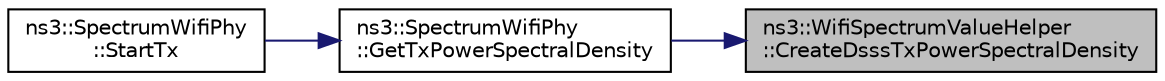 digraph "ns3::WifiSpectrumValueHelper::CreateDsssTxPowerSpectralDensity"
{
 // LATEX_PDF_SIZE
  edge [fontname="Helvetica",fontsize="10",labelfontname="Helvetica",labelfontsize="10"];
  node [fontname="Helvetica",fontsize="10",shape=record];
  rankdir="RL";
  Node1 [label="ns3::WifiSpectrumValueHelper\l::CreateDsssTxPowerSpectralDensity",height=0.2,width=0.4,color="black", fillcolor="grey75", style="filled", fontcolor="black",tooltip="Create a transmit power spectral density corresponding to DSSS."];
  Node1 -> Node2 [dir="back",color="midnightblue",fontsize="10",style="solid",fontname="Helvetica"];
  Node2 [label="ns3::SpectrumWifiPhy\l::GetTxPowerSpectralDensity",height=0.2,width=0.4,color="black", fillcolor="white", style="filled",URL="$classns3_1_1_spectrum_wifi_phy.html#af7c8a563ff2863fea37501f98a81b945",tooltip=" "];
  Node2 -> Node3 [dir="back",color="midnightblue",fontsize="10",style="solid",fontname="Helvetica"];
  Node3 [label="ns3::SpectrumWifiPhy\l::StartTx",height=0.2,width=0.4,color="black", fillcolor="white", style="filled",URL="$classns3_1_1_spectrum_wifi_phy.html#a2506b7651bed80b5db10843389bab297",tooltip=" "];
}
